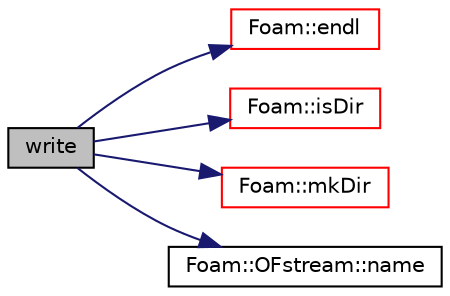 digraph "write"
{
  bgcolor="transparent";
  edge [fontname="Helvetica",fontsize="10",labelfontname="Helvetica",labelfontsize="10"];
  node [fontname="Helvetica",fontsize="10",shape=record];
  rankdir="LR";
  Node1 [label="write",height=0.2,width=0.4,color="black", fillcolor="grey75", style="filled", fontcolor="black"];
  Node1 -> Node2 [color="midnightblue",fontsize="10",style="solid",fontname="Helvetica"];
  Node2 [label="Foam::endl",height=0.2,width=0.4,color="red",URL="$a10725.html#a2db8fe02a0d3909e9351bb4275b23ce4",tooltip="Add newline and flush stream. "];
  Node1 -> Node3 [color="midnightblue",fontsize="10",style="solid",fontname="Helvetica"];
  Node3 [label="Foam::isDir",height=0.2,width=0.4,color="red",URL="$a10725.html#a9c9cf5d33b9c5961f835aefe5d860c5a",tooltip="Does the name exist as a DIRECTORY in the file system? "];
  Node1 -> Node4 [color="midnightblue",fontsize="10",style="solid",fontname="Helvetica"];
  Node4 [label="Foam::mkDir",height=0.2,width=0.4,color="red",URL="$a10725.html#a2ae410f2311adf94d66451b7423fdf4e",tooltip="Make a directory and return an error if it could not be created. "];
  Node1 -> Node5 [color="midnightblue",fontsize="10",style="solid",fontname="Helvetica"];
  Node5 [label="Foam::OFstream::name",height=0.2,width=0.4,color="black",URL="$a01702.html#acd3da3556711337d571c60cf9ffb91cc",tooltip="Return the name of the stream. "];
}
